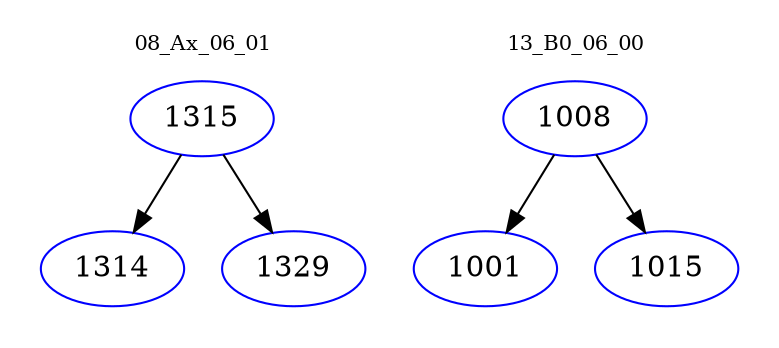 digraph{
subgraph cluster_0 {
color = white
label = "08_Ax_06_01";
fontsize=10;
T0_1315 [label="1315", color="blue"]
T0_1315 -> T0_1314 [color="black"]
T0_1314 [label="1314", color="blue"]
T0_1315 -> T0_1329 [color="black"]
T0_1329 [label="1329", color="blue"]
}
subgraph cluster_1 {
color = white
label = "13_B0_06_00";
fontsize=10;
T1_1008 [label="1008", color="blue"]
T1_1008 -> T1_1001 [color="black"]
T1_1001 [label="1001", color="blue"]
T1_1008 -> T1_1015 [color="black"]
T1_1015 [label="1015", color="blue"]
}
}
